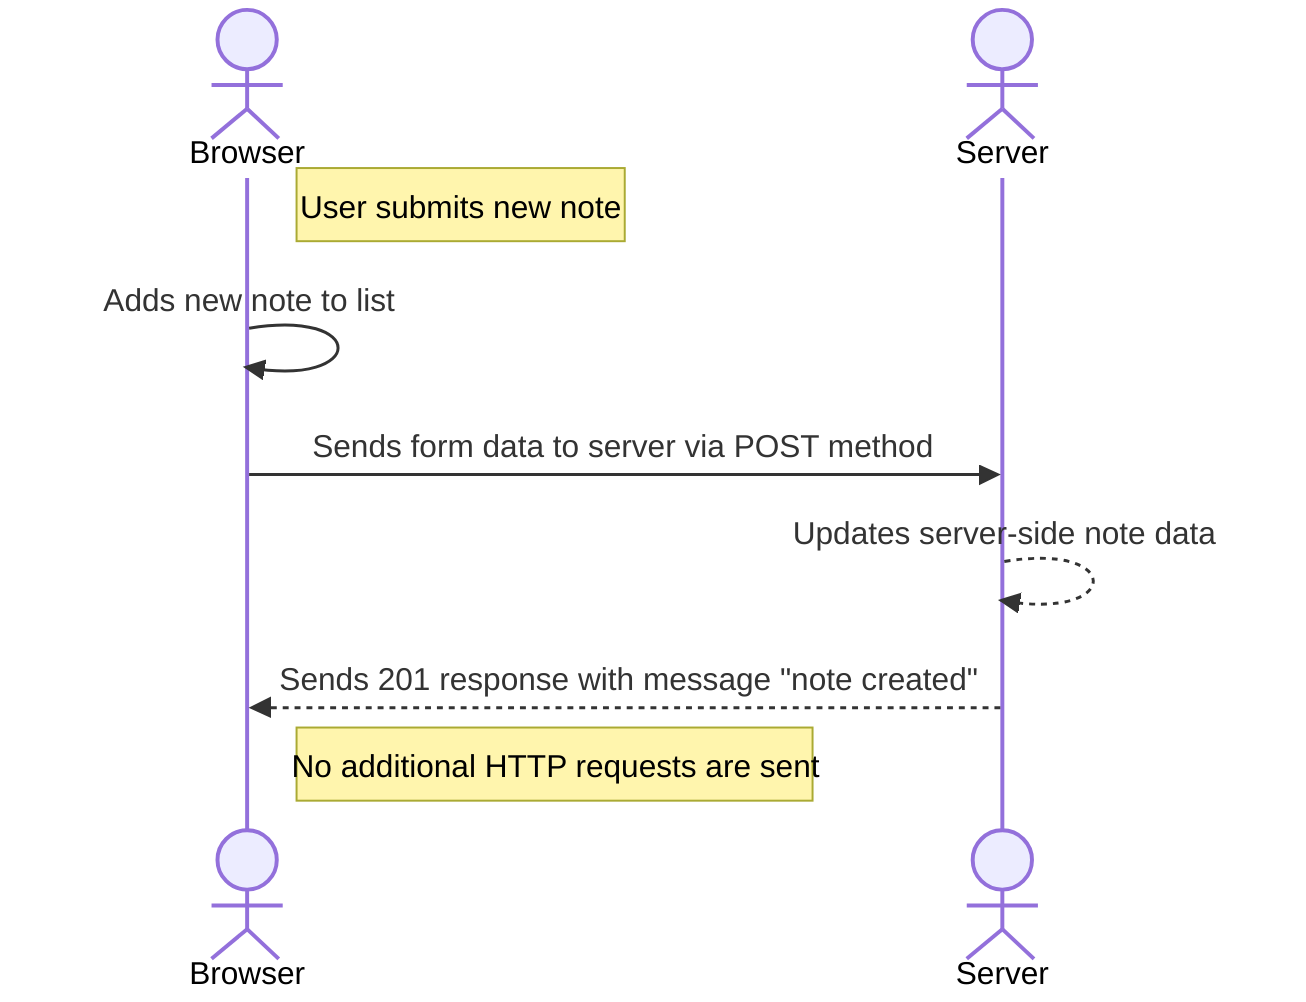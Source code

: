 sequenceDiagram
    Actor Browser
    Actor Server
    Note right of Browser: User submits new note
    Browser->>Browser: Adds new note to list
    Browser->>Server: Sends form data to server via POST method
    Server-->>Server: Updates server-side note data
    Server-->>Browser: Sends 201 response with message "note created"
    Note right of Browser: No additional HTTP requests are sent